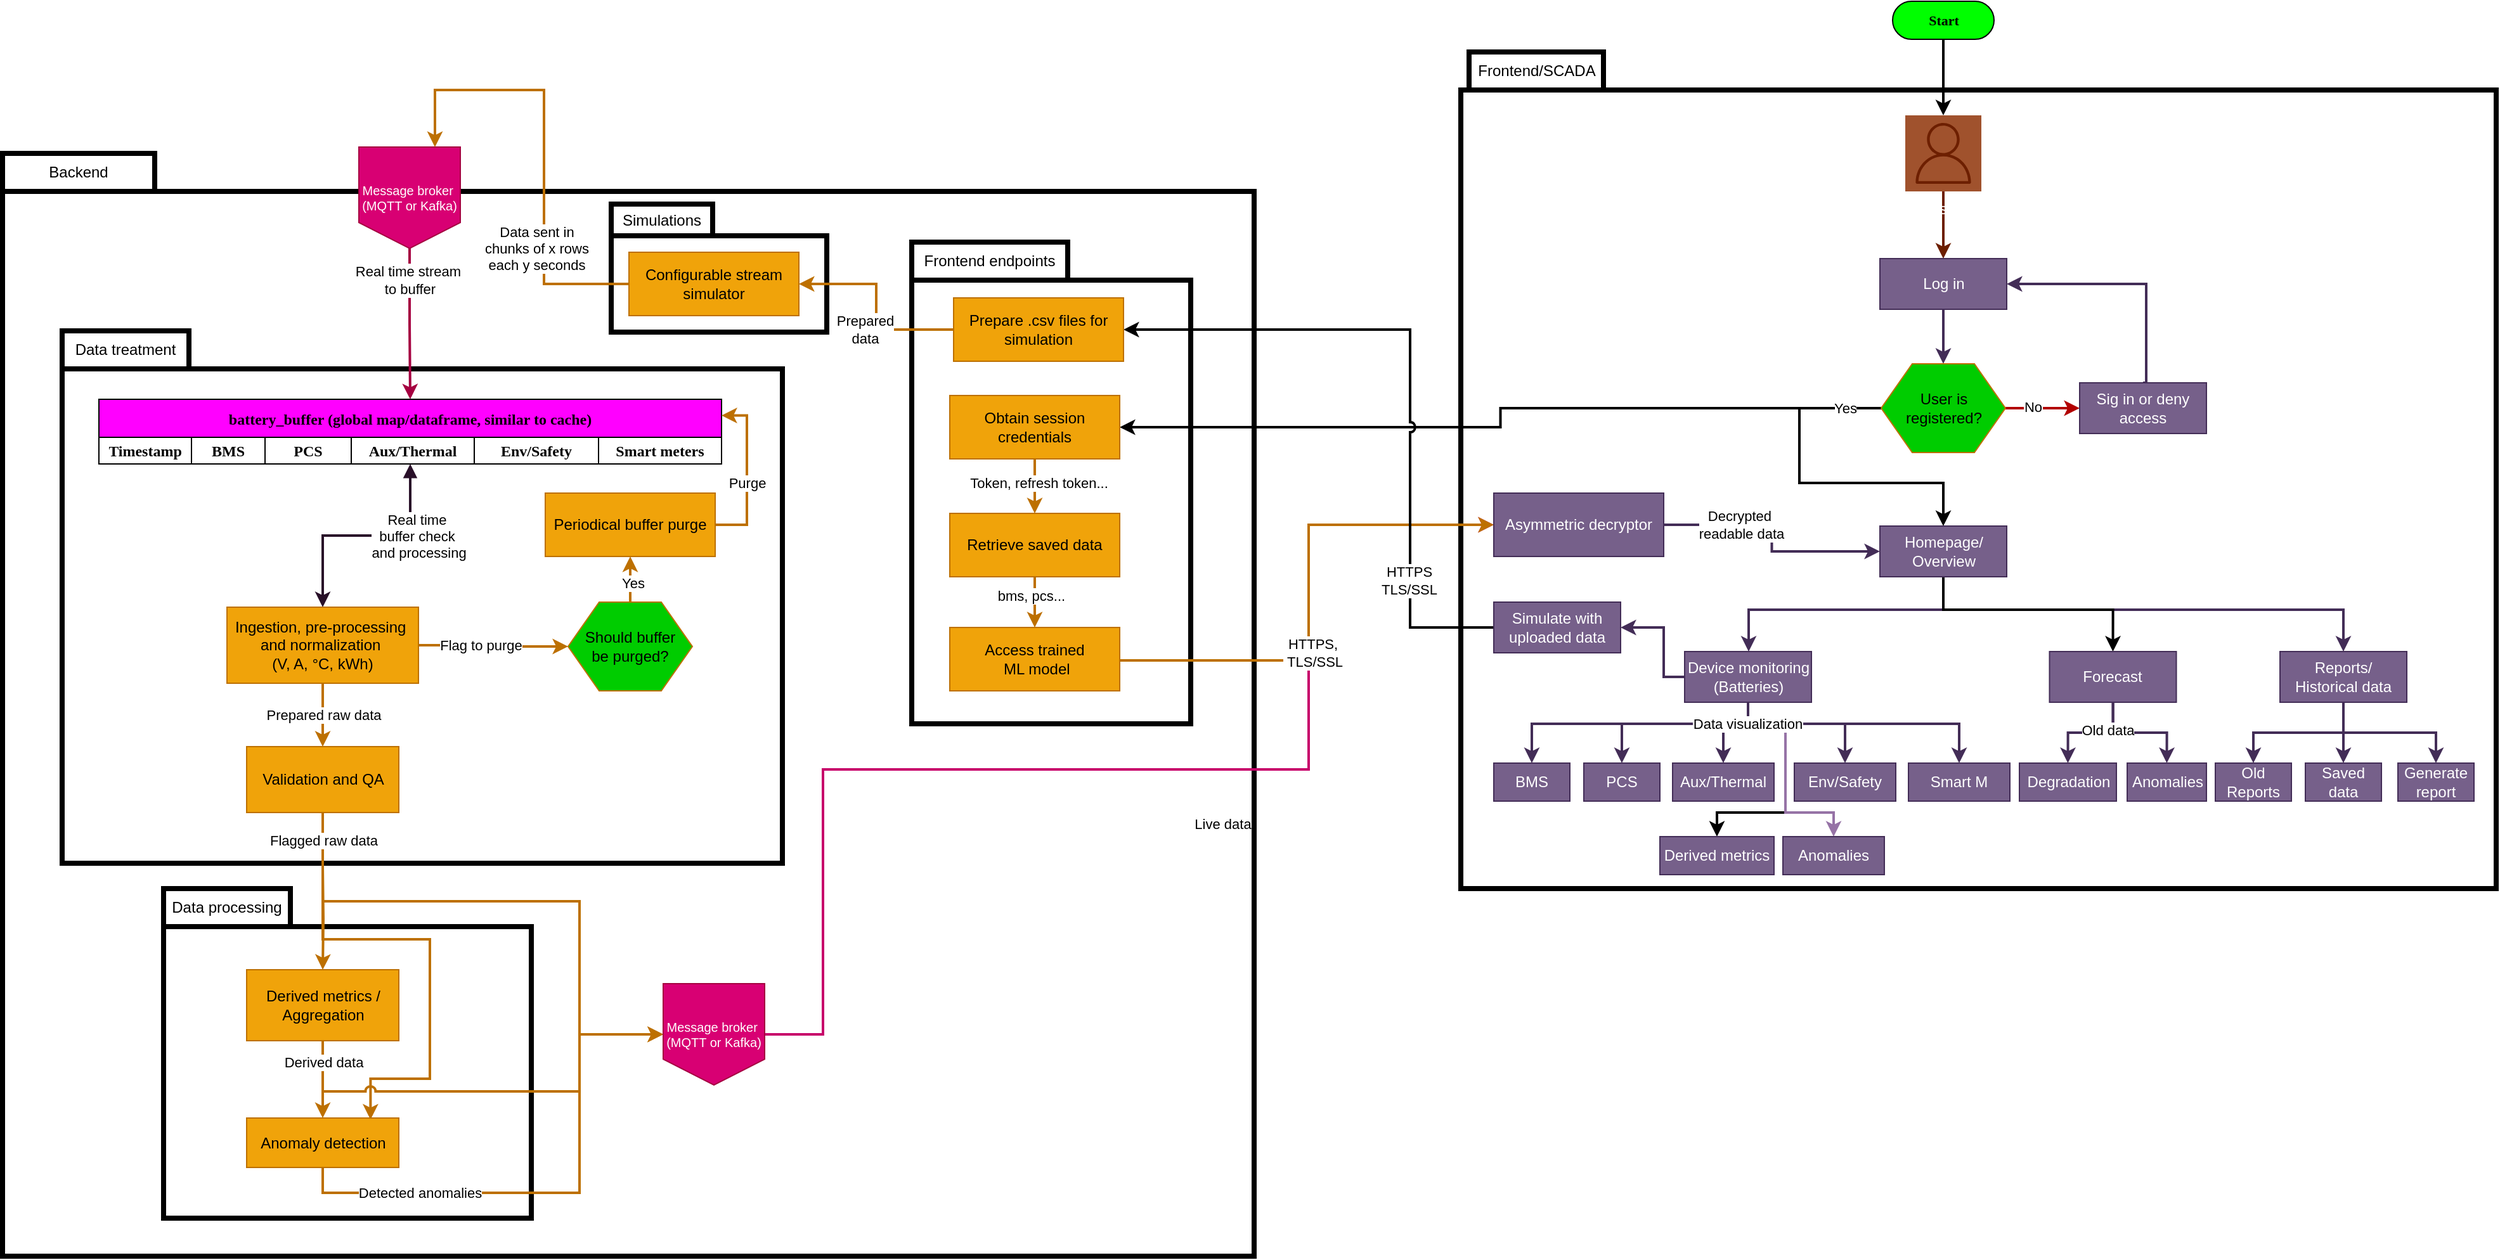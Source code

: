 <mxfile version="27.0.9">
  <diagram name="Page-1" id="IHFRYHdmh-_ha4gMHqiD">
    <mxGraphModel dx="-214" dy="763" grid="1" gridSize="10" guides="1" tooltips="1" connect="1" arrows="1" fold="1" page="1" pageScale="1" pageWidth="850" pageHeight="1100" math="0" shadow="0">
      <root>
        <mxCell id="0" />
        <mxCell id="1" parent="0" />
        <mxCell id="yDVEu9tE3wR6bsZgsL1s-1" value="" style="rounded=0;whiteSpace=wrap;html=1;fillColor=none;strokeColor=light-dark(#000000,#AAB318);strokeWidth=4;" vertex="1" parent="1">
          <mxGeometry x="1850" y="200" width="987" height="840" as="geometry" />
        </mxCell>
        <mxCell id="yDVEu9tE3wR6bsZgsL1s-2" value="" style="rounded=0;whiteSpace=wrap;html=1;fillColor=none;strokeColor=light-dark(#000000,#FAFF2C);strokeWidth=4;" vertex="1" parent="1">
          <mxGeometry x="2330" y="235" width="170" height="76" as="geometry" />
        </mxCell>
        <mxCell id="yDVEu9tE3wR6bsZgsL1s-3" value="Simulations" style="rounded=0;whiteSpace=wrap;html=1;fillColor=default;strokeColor=light-dark(#000000,#ECF821);strokeWidth=4;" vertex="1" parent="1">
          <mxGeometry x="2330" y="210" width="80" height="25" as="geometry" />
        </mxCell>
        <mxCell id="yDVEu9tE3wR6bsZgsL1s-4" style="edgeStyle=orthogonalEdgeStyle;rounded=0;orthogonalLoop=1;jettySize=auto;html=1;entryX=0.5;entryY=0;entryDx=0;entryDy=0;exitX=0.5;exitY=1;exitDx=0;exitDy=0;strokeWidth=2;strokeColor=light-dark(#000000,#432D57);" edge="1" parent="1" source="yDVEu9tE3wR6bsZgsL1s-117" target="yDVEu9tE3wR6bsZgsL1s-160">
          <mxGeometry relative="1" as="geometry">
            <Array as="points">
              <mxPoint x="3227" y="620" />
              <mxPoint x="3256" y="620" />
              <mxPoint x="3256" y="690" />
              <mxPoint x="3202" y="690" />
            </Array>
          </mxGeometry>
        </mxCell>
        <mxCell id="yDVEu9tE3wR6bsZgsL1s-7" value="" style="rounded=0;whiteSpace=wrap;html=1;fillColor=none;strokeColor=light-dark(#000000,#FAFF2C);strokeWidth=4;" vertex="1" parent="1">
          <mxGeometry x="2567" y="270" width="220" height="350" as="geometry" />
        </mxCell>
        <mxCell id="yDVEu9tE3wR6bsZgsL1s-8" value="" style="rounded=0;whiteSpace=wrap;html=1;fillColor=none;strokeColor=default;strokeWidth=4;" vertex="1" parent="1">
          <mxGeometry x="3000" y="120" width="816.5" height="630" as="geometry" />
        </mxCell>
        <mxCell id="yDVEu9tE3wR6bsZgsL1s-9" value="Frontend endpoints" style="rounded=0;whiteSpace=wrap;html=1;fillColor=default;strokeColor=light-dark(#000000,#ECF821);strokeWidth=4;" vertex="1" parent="1">
          <mxGeometry x="2567" y="240" width="123" height="30" as="geometry" />
        </mxCell>
        <mxCell id="yDVEu9tE3wR6bsZgsL1s-15" style="edgeStyle=orthogonalEdgeStyle;rounded=0;orthogonalLoop=1;jettySize=auto;html=1;strokeColor=light-dark(#BD7000,#C7006A);strokeWidth=2;entryX=0;entryY=0.5;entryDx=0;entryDy=0;" edge="1" parent="1" source="yDVEu9tE3wR6bsZgsL1s-63" target="yDVEu9tE3wR6bsZgsL1s-77">
          <mxGeometry relative="1" as="geometry">
            <mxPoint x="2367" y="840" as="targetPoint" />
            <Array as="points">
              <mxPoint x="2102" y="760" />
              <mxPoint x="2305" y="760" />
              <mxPoint x="2305" y="865" />
            </Array>
          </mxGeometry>
        </mxCell>
        <mxCell id="yDVEu9tE3wR6bsZgsL1s-16" value="" style="rounded=0;whiteSpace=wrap;html=1;fillColor=none;strokeColor=light-dark(#000000,#FAFF2C);strokeWidth=4;" vertex="1" parent="1">
          <mxGeometry x="1977" y="780" width="290" height="230" as="geometry" />
        </mxCell>
        <mxCell id="yDVEu9tE3wR6bsZgsL1s-17" value="Data processing" style="rounded=0;whiteSpace=wrap;html=1;fillColor=default;strokeColor=light-dark(#000000,#ECF821);strokeWidth=4;" vertex="1" parent="1">
          <mxGeometry x="1977" y="750" width="100" height="30" as="geometry" />
        </mxCell>
        <mxCell id="yDVEu9tE3wR6bsZgsL1s-18" value="" style="rounded=0;whiteSpace=wrap;html=1;fillColor=none;strokeColor=light-dark(#000000,#FAFF2C);strokeWidth=4;" vertex="1" parent="1">
          <mxGeometry x="1897" y="340" width="568" height="390" as="geometry" />
        </mxCell>
        <mxCell id="yDVEu9tE3wR6bsZgsL1s-19" value="Data treatment" style="rounded=0;whiteSpace=wrap;html=1;fillColor=default;strokeColor=light-dark(#000000,#ECF821);strokeWidth=4;" vertex="1" parent="1">
          <mxGeometry x="1897" y="310" width="100" height="30" as="geometry" />
        </mxCell>
        <mxCell id="yDVEu9tE3wR6bsZgsL1s-30" value="Real time&amp;nbsp;&lt;div&gt;buffer check&amp;nbsp;&lt;/div&gt;&lt;div&gt;and processing&lt;/div&gt;" style="edgeStyle=orthogonalEdgeStyle;rounded=0;orthogonalLoop=1;jettySize=auto;html=1;entryX=0.5;entryY=0;entryDx=0;entryDy=0;strokeColor=light-dark(#291029,#FF00FF);strokeWidth=2;startArrow=block;startFill=1;" edge="1" parent="1" source="yDVEu9tE3wR6bsZgsL1s-31" target="yDVEu9tE3wR6bsZgsL1s-49">
          <mxGeometry x="-0.379" y="-5" relative="1" as="geometry">
            <mxPoint x="6" y="5" as="offset" />
          </mxGeometry>
        </mxCell>
        <mxCell id="yDVEu9tE3wR6bsZgsL1s-31" value="battery_buffer (global map/dataframe, similar to cache)" style="shape=table;startSize=30;container=1;collapsible=0;childLayout=tableLayout;strokeColor=default;fontSize=12;fillColor=#FF00FF;fontFamily=Tahoma;fontStyle=1;strokeWidth=1;" vertex="1" parent="1">
          <mxGeometry x="1926" y="364" width="491" height="51" as="geometry" />
        </mxCell>
        <mxCell id="yDVEu9tE3wR6bsZgsL1s-32" value="" style="shape=tableRow;horizontal=0;startSize=0;swimlaneHead=0;swimlaneBody=0;strokeColor=inherit;top=0;left=0;bottom=0;right=0;collapsible=0;dropTarget=0;fillColor=none;points=[[0,0.5],[1,0.5]];portConstraint=eastwest;fontSize=12;fontFamily=Tahoma;fontStyle=1" vertex="1" parent="yDVEu9tE3wR6bsZgsL1s-31">
          <mxGeometry y="30" width="491" height="21" as="geometry" />
        </mxCell>
        <mxCell id="yDVEu9tE3wR6bsZgsL1s-33" value="Timestamp" style="shape=partialRectangle;html=1;whiteSpace=wrap;connectable=0;strokeColor=inherit;overflow=hidden;fillColor=none;top=0;left=0;bottom=0;right=0;pointerEvents=1;fontSize=12;fontFamily=Tahoma;fontStyle=1" vertex="1" parent="yDVEu9tE3wR6bsZgsL1s-32">
          <mxGeometry width="73" height="21" as="geometry">
            <mxRectangle width="73" height="21" as="alternateBounds" />
          </mxGeometry>
        </mxCell>
        <mxCell id="yDVEu9tE3wR6bsZgsL1s-34" value="&lt;strong data-end=&quot;372&quot; data-start=&quot;365&quot;&gt;BMS&lt;/strong&gt;" style="shape=partialRectangle;html=1;whiteSpace=wrap;connectable=0;strokeColor=inherit;overflow=hidden;fillColor=none;top=0;left=0;bottom=0;right=0;pointerEvents=1;fontSize=12;fontFamily=Tahoma;fontStyle=1" vertex="1" parent="yDVEu9tE3wR6bsZgsL1s-32">
          <mxGeometry x="73" width="58" height="21" as="geometry">
            <mxRectangle width="58" height="21" as="alternateBounds" />
          </mxGeometry>
        </mxCell>
        <mxCell id="yDVEu9tE3wR6bsZgsL1s-35" value="PCS" style="shape=partialRectangle;html=1;whiteSpace=wrap;connectable=0;strokeColor=inherit;overflow=hidden;fillColor=none;top=0;left=0;bottom=0;right=0;pointerEvents=1;fontSize=12;fontFamily=Tahoma;fontStyle=1" vertex="1" parent="yDVEu9tE3wR6bsZgsL1s-32">
          <mxGeometry x="131" width="68" height="21" as="geometry">
            <mxRectangle width="68" height="21" as="alternateBounds" />
          </mxGeometry>
        </mxCell>
        <mxCell id="yDVEu9tE3wR6bsZgsL1s-36" value="Aux/Thermal" style="shape=partialRectangle;html=1;whiteSpace=wrap;connectable=1;strokeColor=inherit;overflow=hidden;fillColor=none;top=0;left=0;bottom=0;right=0;pointerEvents=1;fontSize=12;movable=1;resizable=1;rotatable=1;deletable=1;editable=1;locked=0;flipH=1;flipV=1;fontFamily=Tahoma;fontStyle=1" vertex="1" parent="yDVEu9tE3wR6bsZgsL1s-32">
          <mxGeometry x="199" width="97" height="21" as="geometry">
            <mxRectangle width="97" height="21" as="alternateBounds" />
          </mxGeometry>
        </mxCell>
        <mxCell id="yDVEu9tE3wR6bsZgsL1s-37" value="Env/Safety" style="shape=partialRectangle;html=1;whiteSpace=wrap;connectable=1;strokeColor=inherit;overflow=hidden;fillColor=none;top=0;left=0;bottom=0;right=0;pointerEvents=1;fontSize=12;movable=1;resizable=1;rotatable=1;deletable=1;editable=1;locked=0;flipH=1;flipV=1;fontFamily=Tahoma;fontStyle=1" vertex="1" parent="yDVEu9tE3wR6bsZgsL1s-32">
          <mxGeometry x="296" width="98" height="21" as="geometry">
            <mxRectangle width="98" height="21" as="alternateBounds" />
          </mxGeometry>
        </mxCell>
        <mxCell id="yDVEu9tE3wR6bsZgsL1s-38" value="Smart meters" style="shape=partialRectangle;html=1;whiteSpace=wrap;connectable=1;strokeColor=inherit;overflow=hidden;fillColor=none;top=0;left=0;bottom=0;right=0;pointerEvents=1;fontSize=12;movable=1;resizable=1;rotatable=1;deletable=1;editable=1;locked=0;flipH=1;flipV=1;fontFamily=Tahoma;fontStyle=1" vertex="1" parent="yDVEu9tE3wR6bsZgsL1s-32">
          <mxGeometry x="394" width="97" height="21" as="geometry">
            <mxRectangle width="97" height="21" as="alternateBounds" />
          </mxGeometry>
        </mxCell>
        <mxCell id="yDVEu9tE3wR6bsZgsL1s-44" value="Real time stream&amp;nbsp;&lt;div&gt;to buffer&lt;/div&gt;" style="edgeStyle=orthogonalEdgeStyle;rounded=0;orthogonalLoop=1;jettySize=auto;html=1;strokeWidth=2;fillColor=#d80073;strokeColor=#A50040;" edge="1" parent="1" source="yDVEu9tE3wR6bsZgsL1s-45" target="yDVEu9tE3wR6bsZgsL1s-31">
          <mxGeometry x="-0.582" relative="1" as="geometry">
            <mxPoint as="offset" />
          </mxGeometry>
        </mxCell>
        <mxCell id="yDVEu9tE3wR6bsZgsL1s-45" value="Message broker&amp;nbsp;&lt;div&gt;(MQTT or Kafka)&lt;/div&gt;" style="shape=offPageConnector;whiteSpace=wrap;html=1;fillColor=#d80073;fontColor=#ffffff;strokeColor=#A50040;fontSize=10;size=0.256;" vertex="1" parent="1">
          <mxGeometry x="2131" y="165" width="80" height="80" as="geometry" />
        </mxCell>
        <mxCell id="yDVEu9tE3wR6bsZgsL1s-46" value="Prepared raw data" style="edgeStyle=orthogonalEdgeStyle;rounded=0;orthogonalLoop=1;jettySize=auto;html=1;strokeWidth=2;fillColor=#f0a30a;strokeColor=#BD7000;" edge="1" parent="1" source="yDVEu9tE3wR6bsZgsL1s-49" target="yDVEu9tE3wR6bsZgsL1s-63">
          <mxGeometry relative="1" as="geometry" />
        </mxCell>
        <mxCell id="yDVEu9tE3wR6bsZgsL1s-47" style="edgeStyle=orthogonalEdgeStyle;rounded=0;orthogonalLoop=1;jettySize=auto;html=1;entryX=0;entryY=0.5;entryDx=0;entryDy=0;fillColor=#f0a30a;strokeColor=#BD7000;strokeWidth=2;" edge="1" parent="1" source="yDVEu9tE3wR6bsZgsL1s-49" target="yDVEu9tE3wR6bsZgsL1s-81">
          <mxGeometry relative="1" as="geometry" />
        </mxCell>
        <mxCell id="yDVEu9tE3wR6bsZgsL1s-48" value="Flag to purge" style="edgeLabel;html=1;align=center;verticalAlign=middle;resizable=0;points=[];" vertex="1" connectable="0" parent="yDVEu9tE3wR6bsZgsL1s-47">
          <mxGeometry x="-0.108" y="-2" relative="1" as="geometry">
            <mxPoint x="-4" y="-2" as="offset" />
          </mxGeometry>
        </mxCell>
        <mxCell id="yDVEu9tE3wR6bsZgsL1s-49" value="Ingestion, pre-processing&amp;nbsp;&lt;div&gt;and normalization&amp;nbsp;&lt;div&gt;(V, A, °C, kWh)&lt;/div&gt;&lt;/div&gt;" style="rounded=0;whiteSpace=wrap;html=1;fillColor=#f0a30a;fontColor=#000000;strokeColor=#BD7000;" vertex="1" parent="1">
          <mxGeometry x="2027" y="528" width="151" height="60" as="geometry" />
        </mxCell>
        <mxCell id="yDVEu9tE3wR6bsZgsL1s-61" style="edgeStyle=orthogonalEdgeStyle;rounded=0;orthogonalLoop=1;jettySize=auto;html=1;entryX=0.814;entryY=0.032;entryDx=0;entryDy=0;entryPerimeter=0;fillColor=#f0a30a;strokeColor=#BD7000;strokeWidth=2;" edge="1" parent="1" source="yDVEu9tE3wR6bsZgsL1s-63" target="yDVEu9tE3wR6bsZgsL1s-68">
          <mxGeometry relative="1" as="geometry">
            <Array as="points">
              <mxPoint x="2102" y="790" />
              <mxPoint x="2187" y="790" />
              <mxPoint x="2187" y="900" />
              <mxPoint x="2140" y="900" />
            </Array>
          </mxGeometry>
        </mxCell>
        <mxCell id="yDVEu9tE3wR6bsZgsL1s-62" style="edgeStyle=orthogonalEdgeStyle;rounded=0;orthogonalLoop=1;jettySize=auto;html=1;fillColor=#f0a30a;strokeColor=light-dark(#BD7000,#C7006A);jumpStyle=arc;strokeWidth=2;entryX=0;entryY=0.5;entryDx=0;entryDy=0;" edge="1" parent="1" source="yDVEu9tE3wR6bsZgsL1s-65" target="yDVEu9tE3wR6bsZgsL1s-77">
          <mxGeometry relative="1" as="geometry">
            <mxPoint x="2367" y="870" as="targetPoint" />
            <Array as="points">
              <mxPoint x="2102" y="910" />
              <mxPoint x="2305" y="910" />
              <mxPoint x="2305" y="865" />
            </Array>
          </mxGeometry>
        </mxCell>
        <mxCell id="yDVEu9tE3wR6bsZgsL1s-63" value="&lt;div&gt;Validation and QA&lt;/div&gt;" style="rounded=0;whiteSpace=wrap;html=1;fillColor=#f0a30a;fontColor=#000000;strokeColor=#BD7000;" vertex="1" parent="1">
          <mxGeometry x="2042.5" y="638" width="120" height="52" as="geometry" />
        </mxCell>
        <mxCell id="yDVEu9tE3wR6bsZgsL1s-64" value="Derived data" style="edgeStyle=orthogonalEdgeStyle;rounded=0;orthogonalLoop=1;jettySize=auto;html=1;entryX=0.5;entryY=0;entryDx=0;entryDy=0;fillColor=#f0a30a;strokeColor=#BD7000;strokeWidth=2;" edge="1" parent="1" source="yDVEu9tE3wR6bsZgsL1s-65" target="yDVEu9tE3wR6bsZgsL1s-68">
          <mxGeometry x="-0.439" relative="1" as="geometry">
            <mxPoint as="offset" />
          </mxGeometry>
        </mxCell>
        <mxCell id="yDVEu9tE3wR6bsZgsL1s-65" value="&lt;div&gt;Derived metrics / Aggregation&lt;/div&gt;" style="rounded=0;whiteSpace=wrap;html=1;fillColor=#f0a30a;fontColor=#000000;strokeColor=#BD7000;" vertex="1" parent="1">
          <mxGeometry x="2042.5" y="814" width="120" height="56" as="geometry" />
        </mxCell>
        <mxCell id="yDVEu9tE3wR6bsZgsL1s-66" style="edgeStyle=orthogonalEdgeStyle;rounded=0;orthogonalLoop=1;jettySize=auto;html=1;strokeColor=light-dark(#BD7000,#C7006A);strokeWidth=2;entryX=0;entryY=0.5;entryDx=0;entryDy=0;" edge="1" parent="1" source="yDVEu9tE3wR6bsZgsL1s-68" target="yDVEu9tE3wR6bsZgsL1s-77">
          <mxGeometry relative="1" as="geometry">
            <mxPoint x="2377" y="890" as="targetPoint" />
            <Array as="points">
              <mxPoint x="2103" y="990" />
              <mxPoint x="2305" y="990" />
              <mxPoint x="2305" y="865" />
            </Array>
          </mxGeometry>
        </mxCell>
        <mxCell id="yDVEu9tE3wR6bsZgsL1s-67" value="Detected anomalies" style="edgeLabel;html=1;align=center;verticalAlign=middle;resizable=0;points=[];" vertex="1" connectable="0" parent="yDVEu9tE3wR6bsZgsL1s-66">
          <mxGeometry x="-0.206" y="-3" relative="1" as="geometry">
            <mxPoint x="-68" y="-3" as="offset" />
          </mxGeometry>
        </mxCell>
        <mxCell id="yDVEu9tE3wR6bsZgsL1s-68" value="&lt;div&gt;Anomaly detection&lt;/div&gt;" style="rounded=0;whiteSpace=wrap;html=1;fillColor=#f0a30a;fontColor=#000000;strokeColor=#BD7000;" vertex="1" parent="1">
          <mxGeometry x="2042.5" y="931" width="120" height="39" as="geometry" />
        </mxCell>
        <mxCell id="yDVEu9tE3wR6bsZgsL1s-70" value="Backend" style="rounded=0;whiteSpace=wrap;html=1;fillColor=none;strokeColor=light-dark(#000000,#AAB318);strokeWidth=4;" vertex="1" parent="1">
          <mxGeometry x="1850" y="170" width="120" height="30" as="geometry" />
        </mxCell>
        <mxCell id="yDVEu9tE3wR6bsZgsL1s-71" style="edgeStyle=orthogonalEdgeStyle;rounded=0;orthogonalLoop=1;jettySize=auto;html=1;entryX=1;entryY=0.25;entryDx=0;entryDy=0;fillColor=#f0a30a;strokeColor=#BD7000;strokeWidth=2;" edge="1" parent="1" source="yDVEu9tE3wR6bsZgsL1s-73" target="yDVEu9tE3wR6bsZgsL1s-31">
          <mxGeometry relative="1" as="geometry">
            <Array as="points">
              <mxPoint x="2437" y="463" />
              <mxPoint x="2437" y="377" />
            </Array>
          </mxGeometry>
        </mxCell>
        <mxCell id="yDVEu9tE3wR6bsZgsL1s-72" value="Purge" style="edgeLabel;html=1;align=center;verticalAlign=middle;resizable=0;points=[];" vertex="1" connectable="0" parent="yDVEu9tE3wR6bsZgsL1s-71">
          <mxGeometry x="0.026" y="4" relative="1" as="geometry">
            <mxPoint x="4" y="9" as="offset" />
          </mxGeometry>
        </mxCell>
        <mxCell id="yDVEu9tE3wR6bsZgsL1s-73" value="Periodical buffer purge" style="rounded=0;whiteSpace=wrap;html=1;fillColor=#f0a30a;fontColor=#000000;strokeColor=#BD7000;" vertex="1" parent="1">
          <mxGeometry x="2278" y="438" width="134" height="50" as="geometry" />
        </mxCell>
        <mxCell id="yDVEu9tE3wR6bsZgsL1s-75" style="edgeStyle=orthogonalEdgeStyle;rounded=0;orthogonalLoop=1;jettySize=auto;html=1;entryX=0;entryY=0.5;entryDx=0;entryDy=0;strokeWidth=2;fillColor=#e51400;strokeColor=#C7006A;" edge="1" parent="1" source="yDVEu9tE3wR6bsZgsL1s-77" target="yDVEu9tE3wR6bsZgsL1s-139">
          <mxGeometry relative="1" as="geometry">
            <mxPoint x="2597" y="656" as="targetPoint" />
            <Array as="points">
              <mxPoint x="2497" y="865" />
              <mxPoint x="2497" y="656" />
              <mxPoint x="2880" y="656" />
              <mxPoint x="2880" y="463" />
            </Array>
          </mxGeometry>
        </mxCell>
        <mxCell id="yDVEu9tE3wR6bsZgsL1s-76" value="Live data" style="edgeLabel;html=1;align=center;verticalAlign=middle;resizable=0;points=[];" vertex="1" connectable="0" parent="yDVEu9tE3wR6bsZgsL1s-75">
          <mxGeometry x="0.166" relative="1" as="geometry">
            <mxPoint y="43" as="offset" />
          </mxGeometry>
        </mxCell>
        <mxCell id="yDVEu9tE3wR6bsZgsL1s-77" value="Message broker&amp;nbsp;&lt;div&gt;(MQTT or Kafka)&lt;/div&gt;" style="shape=offPageConnector;whiteSpace=wrap;html=1;fillColor=#d80073;fontColor=#ffffff;strokeColor=#A50040;fontSize=10;size=0.256;" vertex="1" parent="1">
          <mxGeometry x="2371" y="825" width="80" height="80" as="geometry" />
        </mxCell>
        <mxCell id="yDVEu9tE3wR6bsZgsL1s-78" value="Flagged raw data" style="edgeStyle=orthogonalEdgeStyle;rounded=0;orthogonalLoop=1;jettySize=auto;html=1;entryX=0.5;entryY=0;entryDx=0;entryDy=0;fillColor=#f0a30a;strokeColor=#BD7000;strokeWidth=2;" edge="1" parent="1" target="yDVEu9tE3wR6bsZgsL1s-65">
          <mxGeometry x="-1" y="-21" relative="1" as="geometry">
            <mxPoint x="2102.5" y="733" as="sourcePoint" />
            <mxPoint x="2102.5" y="795" as="targetPoint" />
            <mxPoint x="21" y="-21" as="offset" />
          </mxGeometry>
        </mxCell>
        <mxCell id="yDVEu9tE3wR6bsZgsL1s-79" value="Yes" style="edgeStyle=orthogonalEdgeStyle;rounded=0;orthogonalLoop=1;jettySize=auto;html=1;entryX=0.5;entryY=1;entryDx=0;entryDy=0;strokeWidth=2;fillColor=#f0a30a;strokeColor=light-dark(#BD7000,#00CC00);" edge="1" parent="1" source="yDVEu9tE3wR6bsZgsL1s-81" target="yDVEu9tE3wR6bsZgsL1s-73">
          <mxGeometry x="-0.302" y="-2" relative="1" as="geometry">
            <mxPoint as="offset" />
          </mxGeometry>
        </mxCell>
        <mxCell id="yDVEu9tE3wR6bsZgsL1s-80" style="edgeStyle=orthogonalEdgeStyle;rounded=0;orthogonalLoop=1;jettySize=auto;html=1;entryX=0.5;entryY=0;entryDx=0;entryDy=0;strokeColor=light-dark(#000000,#00CC00);strokeWidth=2;" edge="1" parent="1" source="yDVEu9tE3wR6bsZgsL1s-97" target="yDVEu9tE3wR6bsZgsL1s-101">
          <mxGeometry relative="1" as="geometry">
            <Array as="points">
              <mxPoint x="3267" y="371" />
              <mxPoint x="3267" y="430" />
              <mxPoint x="3380" y="430" />
            </Array>
          </mxGeometry>
        </mxCell>
        <mxCell id="yDVEu9tE3wR6bsZgsL1s-81" value="&lt;div&gt;Should buffer&lt;/div&gt;&lt;div&gt;be purged?&lt;/div&gt;" style="shape=hexagon;perimeter=hexagonPerimeter2;whiteSpace=wrap;html=1;size=0.25;fontFamily=Helvetica;fontSize=12;fontStyle=0;fillColor=#00CC00;fontColor=#000000;strokeColor=light-dark(#BD7000,#009900);" vertex="1" parent="1">
          <mxGeometry x="2296" y="524" width="98" height="70" as="geometry" />
        </mxCell>
        <mxCell id="yDVEu9tE3wR6bsZgsL1s-91" style="edgeStyle=orthogonalEdgeStyle;rounded=0;orthogonalLoop=1;jettySize=auto;html=1;entryX=0.5;entryY=0;entryDx=0;entryDy=0;fillColor=#a0522d;strokeColor=#6D1F00;strokeWidth=2;" edge="1" parent="1" source="yDVEu9tE3wR6bsZgsL1s-92" target="yDVEu9tE3wR6bsZgsL1s-94">
          <mxGeometry relative="1" as="geometry" />
        </mxCell>
        <mxCell id="yDVEu9tE3wR6bsZgsL1s-92" value="User" style="sketch=0;outlineConnect=0;fontColor=#ffffff;strokeColor=#6D1F00;fillColor=#a0522d;dashed=0;verticalLabelPosition=bottom;verticalAlign=top;align=center;html=1;fontSize=12;fontStyle=0;aspect=fixed;shape=mxgraph.aws4.resourceIcon;resIcon=mxgraph.aws4.user;" vertex="1" parent="1">
          <mxGeometry x="3350.5" y="140" width="60" height="60" as="geometry" />
        </mxCell>
        <mxCell id="yDVEu9tE3wR6bsZgsL1s-93" style="edgeStyle=orthogonalEdgeStyle;rounded=0;orthogonalLoop=1;jettySize=auto;html=1;entryX=0.5;entryY=0;entryDx=0;entryDy=0;fillColor=#76608a;strokeColor=#432D57;strokeWidth=2;" edge="1" parent="1" source="yDVEu9tE3wR6bsZgsL1s-94" target="yDVEu9tE3wR6bsZgsL1s-97">
          <mxGeometry relative="1" as="geometry" />
        </mxCell>
        <mxCell id="yDVEu9tE3wR6bsZgsL1s-94" value="Log in" style="rounded=0;whiteSpace=wrap;html=1;fillColor=#76608a;fontColor=#ffffff;strokeColor=#432D57;" vertex="1" parent="1">
          <mxGeometry x="3330.5" y="253" width="100" height="40" as="geometry" />
        </mxCell>
        <mxCell id="yDVEu9tE3wR6bsZgsL1s-95" value="Yes" style="edgeStyle=orthogonalEdgeStyle;rounded=0;orthogonalLoop=1;jettySize=auto;html=1;strokeColor=light-dark(#000000,#00CC00);strokeWidth=2;entryX=1;entryY=0.5;entryDx=0;entryDy=0;" edge="1" parent="1" source="yDVEu9tE3wR6bsZgsL1s-97" target="yDVEu9tE3wR6bsZgsL1s-130">
          <mxGeometry x="-0.905" relative="1" as="geometry">
            <mxPoint x="3317" y="290" as="targetPoint" />
            <mxPoint as="offset" />
          </mxGeometry>
        </mxCell>
        <mxCell id="yDVEu9tE3wR6bsZgsL1s-96" value="No" style="edgeStyle=orthogonalEdgeStyle;rounded=0;orthogonalLoop=1;jettySize=auto;html=1;entryX=0;entryY=0.5;entryDx=0;entryDy=0;fillColor=#e51400;strokeColor=light-dark(#B20000, #ff0000);strokeWidth=2;" edge="1" parent="1" source="yDVEu9tE3wR6bsZgsL1s-97" target="yDVEu9tE3wR6bsZgsL1s-126">
          <mxGeometry x="-0.282" y="1" relative="1" as="geometry">
            <mxPoint x="3515" y="371" as="targetPoint" />
            <mxPoint as="offset" />
          </mxGeometry>
        </mxCell>
        <mxCell id="yDVEu9tE3wR6bsZgsL1s-97" value="User is registered?" style="shape=hexagon;perimeter=hexagonPerimeter2;whiteSpace=wrap;html=1;size=0.25;fontFamily=Helvetica;fontSize=12;fontStyle=0;fillColor=#00CC00;fontColor=#000000;strokeColor=light-dark(#BD7000,#009900);" vertex="1" parent="1">
          <mxGeometry x="3331.5" y="336" width="98" height="70" as="geometry" />
        </mxCell>
        <mxCell id="yDVEu9tE3wR6bsZgsL1s-98" style="edgeStyle=orthogonalEdgeStyle;rounded=0;orthogonalLoop=1;jettySize=auto;html=1;fillColor=#76608a;strokeColor=#432D57;strokeWidth=2;entryX=0.5;entryY=0;entryDx=0;entryDy=0;" edge="1" parent="1" source="yDVEu9tE3wR6bsZgsL1s-101" target="yDVEu9tE3wR6bsZgsL1s-108">
          <mxGeometry relative="1" as="geometry">
            <Array as="points">
              <mxPoint x="3381" y="530" />
              <mxPoint x="3696" y="530" />
            </Array>
          </mxGeometry>
        </mxCell>
        <mxCell id="yDVEu9tE3wR6bsZgsL1s-99" style="edgeStyle=orthogonalEdgeStyle;rounded=0;orthogonalLoop=1;jettySize=auto;html=1;entryX=0.5;entryY=0;entryDx=0;entryDy=0;fillColor=#76608a;strokeColor=#432D57;strokeWidth=2;" edge="1" parent="1" source="yDVEu9tE3wR6bsZgsL1s-101" target="yDVEu9tE3wR6bsZgsL1s-117">
          <mxGeometry relative="1" as="geometry">
            <Array as="points">
              <mxPoint x="3380" y="530" />
              <mxPoint x="3227" y="530" />
              <mxPoint x="3227" y="563" />
            </Array>
          </mxGeometry>
        </mxCell>
        <mxCell id="yDVEu9tE3wR6bsZgsL1s-100" style="edgeStyle=orthogonalEdgeStyle;rounded=0;orthogonalLoop=1;jettySize=auto;html=1;entryX=0.5;entryY=0;entryDx=0;entryDy=0;strokeWidth=2;strokeColor=light-dark(#000000,#432D57);" edge="1" parent="1" source="yDVEu9tE3wR6bsZgsL1s-101" target="yDVEu9tE3wR6bsZgsL1s-104">
          <mxGeometry relative="1" as="geometry">
            <Array as="points">
              <mxPoint x="3381" y="530" />
              <mxPoint x="3514" y="530" />
            </Array>
          </mxGeometry>
        </mxCell>
        <mxCell id="yDVEu9tE3wR6bsZgsL1s-101" value="Homepage/ Overview" style="rounded=0;whiteSpace=wrap;html=1;fillColor=#76608a;fontColor=#ffffff;strokeColor=#432D57;" vertex="1" parent="1">
          <mxGeometry x="3330.5" y="464" width="100" height="40" as="geometry" />
        </mxCell>
        <mxCell id="yDVEu9tE3wR6bsZgsL1s-102" style="edgeStyle=orthogonalEdgeStyle;rounded=0;orthogonalLoop=1;jettySize=auto;html=1;entryX=0.5;entryY=0;entryDx=0;entryDy=0;fillColor=#76608a;strokeColor=#432D57;strokeWidth=2;" edge="1" parent="1" source="yDVEu9tE3wR6bsZgsL1s-104" target="yDVEu9tE3wR6bsZgsL1s-127">
          <mxGeometry relative="1" as="geometry" />
        </mxCell>
        <mxCell id="yDVEu9tE3wR6bsZgsL1s-103" value="Old data" style="edgeStyle=orthogonalEdgeStyle;rounded=0;orthogonalLoop=1;jettySize=auto;html=1;entryX=0.5;entryY=0;entryDx=0;entryDy=0;fillColor=#76608a;strokeColor=#432D57;strokeWidth=2;" edge="1" parent="1" source="yDVEu9tE3wR6bsZgsL1s-104" target="yDVEu9tE3wR6bsZgsL1s-128">
          <mxGeometry x="-0.476" y="-2" relative="1" as="geometry">
            <mxPoint x="-2" y="-2" as="offset" />
          </mxGeometry>
        </mxCell>
        <mxCell id="yDVEu9tE3wR6bsZgsL1s-104" value="Forecast" style="rounded=0;whiteSpace=wrap;html=1;fillColor=#76608a;fontColor=#ffffff;strokeColor=#432D57;" vertex="1" parent="1">
          <mxGeometry x="3464.25" y="563" width="100" height="40" as="geometry" />
        </mxCell>
        <mxCell id="yDVEu9tE3wR6bsZgsL1s-105" style="edgeStyle=orthogonalEdgeStyle;rounded=0;orthogonalLoop=1;jettySize=auto;html=1;fillColor=#76608a;strokeColor=#432D57;strokeWidth=2;" edge="1" parent="1" source="yDVEu9tE3wR6bsZgsL1s-108" target="yDVEu9tE3wR6bsZgsL1s-124">
          <mxGeometry relative="1" as="geometry" />
        </mxCell>
        <mxCell id="yDVEu9tE3wR6bsZgsL1s-106" style="edgeStyle=orthogonalEdgeStyle;rounded=0;orthogonalLoop=1;jettySize=auto;html=1;entryX=0.5;entryY=0;entryDx=0;entryDy=0;fillColor=#76608a;strokeColor=#432D57;strokeWidth=2;" edge="1" parent="1" source="yDVEu9tE3wR6bsZgsL1s-108" target="yDVEu9tE3wR6bsZgsL1s-123">
          <mxGeometry relative="1" as="geometry" />
        </mxCell>
        <mxCell id="yDVEu9tE3wR6bsZgsL1s-107" style="edgeStyle=orthogonalEdgeStyle;rounded=0;orthogonalLoop=1;jettySize=auto;html=1;entryX=0.5;entryY=0;entryDx=0;entryDy=0;fillColor=#76608a;strokeColor=#432D57;strokeWidth=2;" edge="1" parent="1" source="yDVEu9tE3wR6bsZgsL1s-108" target="yDVEu9tE3wR6bsZgsL1s-136">
          <mxGeometry relative="1" as="geometry" />
        </mxCell>
        <mxCell id="yDVEu9tE3wR6bsZgsL1s-108" value="Reports/&lt;div&gt;Historical data&lt;/div&gt;" style="rounded=0;whiteSpace=wrap;html=1;fillColor=#76608a;fontColor=#ffffff;strokeColor=#432D57;" vertex="1" parent="1">
          <mxGeometry x="3646" y="563" width="100" height="40" as="geometry" />
        </mxCell>
        <mxCell id="yDVEu9tE3wR6bsZgsL1s-109" style="edgeStyle=orthogonalEdgeStyle;rounded=0;orthogonalLoop=1;jettySize=auto;html=1;fillColor=#76608a;strokeColor=#432D57;strokeWidth=2;" edge="1" parent="1" source="yDVEu9tE3wR6bsZgsL1s-117" target="yDVEu9tE3wR6bsZgsL1s-118">
          <mxGeometry relative="1" as="geometry">
            <Array as="points">
              <mxPoint x="3227" y="620" />
              <mxPoint x="3056" y="620" />
            </Array>
          </mxGeometry>
        </mxCell>
        <mxCell id="yDVEu9tE3wR6bsZgsL1s-110" style="edgeStyle=orthogonalEdgeStyle;rounded=0;orthogonalLoop=1;jettySize=auto;html=1;entryX=0.5;entryY=0;entryDx=0;entryDy=0;fillColor=#76608a;strokeColor=#432D57;strokeWidth=2;" edge="1" parent="1" source="yDVEu9tE3wR6bsZgsL1s-117" target="yDVEu9tE3wR6bsZgsL1s-119">
          <mxGeometry relative="1" as="geometry">
            <Array as="points">
              <mxPoint x="3227" y="620" />
              <mxPoint x="3127" y="620" />
            </Array>
          </mxGeometry>
        </mxCell>
        <mxCell id="yDVEu9tE3wR6bsZgsL1s-111" style="edgeStyle=orthogonalEdgeStyle;rounded=0;orthogonalLoop=1;jettySize=auto;html=1;entryX=0.5;entryY=0;entryDx=0;entryDy=0;fillColor=#76608a;strokeColor=#432D57;strokeWidth=2;" edge="1" parent="1" source="yDVEu9tE3wR6bsZgsL1s-117" target="yDVEu9tE3wR6bsZgsL1s-120">
          <mxGeometry relative="1" as="geometry">
            <Array as="points">
              <mxPoint x="3227" y="620" />
              <mxPoint x="3207" y="620" />
            </Array>
          </mxGeometry>
        </mxCell>
        <mxCell id="yDVEu9tE3wR6bsZgsL1s-112" style="edgeStyle=orthogonalEdgeStyle;rounded=0;orthogonalLoop=1;jettySize=auto;html=1;entryX=0.5;entryY=0;entryDx=0;entryDy=0;fillColor=#76608a;strokeColor=#432D57;strokeWidth=2;" edge="1" parent="1" source="yDVEu9tE3wR6bsZgsL1s-117" target="yDVEu9tE3wR6bsZgsL1s-121">
          <mxGeometry relative="1" as="geometry">
            <Array as="points">
              <mxPoint x="3227" y="620" />
              <mxPoint x="3303" y="620" />
            </Array>
          </mxGeometry>
        </mxCell>
        <mxCell id="yDVEu9tE3wR6bsZgsL1s-113" style="edgeStyle=orthogonalEdgeStyle;rounded=0;orthogonalLoop=1;jettySize=auto;html=1;entryX=0.5;entryY=0;entryDx=0;entryDy=0;strokeWidth=2;fillColor=#e1d5e7;strokeColor=light-dark(#9673a6, #432d57);" edge="1" parent="1" source="yDVEu9tE3wR6bsZgsL1s-117" target="yDVEu9tE3wR6bsZgsL1s-161">
          <mxGeometry relative="1" as="geometry">
            <Array as="points">
              <mxPoint x="3227" y="620" />
              <mxPoint x="3256" y="620" />
              <mxPoint x="3256" y="690" />
              <mxPoint x="3294" y="690" />
            </Array>
          </mxGeometry>
        </mxCell>
        <mxCell id="yDVEu9tE3wR6bsZgsL1s-114" style="edgeStyle=orthogonalEdgeStyle;rounded=0;orthogonalLoop=1;jettySize=auto;html=1;fillColor=#76608a;strokeColor=#432D57;strokeWidth=2;entryX=0.5;entryY=0;entryDx=0;entryDy=0;" edge="1" parent="1" source="yDVEu9tE3wR6bsZgsL1s-117" target="yDVEu9tE3wR6bsZgsL1s-122">
          <mxGeometry relative="1" as="geometry">
            <Array as="points">
              <mxPoint x="3227" y="620" />
              <mxPoint x="3393" y="620" />
            </Array>
          </mxGeometry>
        </mxCell>
        <mxCell id="yDVEu9tE3wR6bsZgsL1s-115" value="Data visualization" style="edgeLabel;html=1;align=center;verticalAlign=middle;resizable=0;points=[];" vertex="1" connectable="0" parent="yDVEu9tE3wR6bsZgsL1s-114">
          <mxGeometry x="-0.575" relative="1" as="geometry">
            <mxPoint x="-29" as="offset" />
          </mxGeometry>
        </mxCell>
        <mxCell id="yDVEu9tE3wR6bsZgsL1s-116" style="edgeStyle=orthogonalEdgeStyle;rounded=0;orthogonalLoop=1;jettySize=auto;html=1;entryX=1;entryY=0.5;entryDx=0;entryDy=0;fillColor=#76608a;strokeColor=#432D57;strokeWidth=2;" edge="1" parent="1" source="yDVEu9tE3wR6bsZgsL1s-117" target="yDVEu9tE3wR6bsZgsL1s-164">
          <mxGeometry relative="1" as="geometry">
            <Array as="points">
              <mxPoint x="3160" y="583" />
              <mxPoint x="3160" y="544" />
            </Array>
          </mxGeometry>
        </mxCell>
        <mxCell id="yDVEu9tE3wR6bsZgsL1s-117" value="Device monitoring (Batteries)" style="rounded=0;whiteSpace=wrap;html=1;fillColor=#76608a;fontColor=#ffffff;strokeColor=#432D57;" vertex="1" parent="1">
          <mxGeometry x="3176.5" y="563" width="100" height="40" as="geometry" />
        </mxCell>
        <mxCell id="yDVEu9tE3wR6bsZgsL1s-118" value="BMS" style="rounded=0;whiteSpace=wrap;html=1;fillColor=#76608a;fontColor=#ffffff;strokeColor=#432D57;" vertex="1" parent="1">
          <mxGeometry x="3026" y="651" width="60" height="30" as="geometry" />
        </mxCell>
        <mxCell id="yDVEu9tE3wR6bsZgsL1s-119" value="PCS" style="rounded=0;whiteSpace=wrap;html=1;fillColor=#76608a;fontColor=#ffffff;strokeColor=#432D57;" vertex="1" parent="1">
          <mxGeometry x="3097" y="651" width="60" height="30" as="geometry" />
        </mxCell>
        <mxCell id="yDVEu9tE3wR6bsZgsL1s-120" value="Aux/Thermal" style="rounded=0;whiteSpace=wrap;html=1;fillColor=#76608a;fontColor=#ffffff;strokeColor=#432D57;" vertex="1" parent="1">
          <mxGeometry x="3167" y="651" width="80" height="30" as="geometry" />
        </mxCell>
        <mxCell id="yDVEu9tE3wR6bsZgsL1s-121" value="Env/Safety" style="rounded=0;whiteSpace=wrap;html=1;fillColor=#76608a;fontColor=#ffffff;strokeColor=#432D57;" vertex="1" parent="1">
          <mxGeometry x="3263" y="651" width="80" height="30" as="geometry" />
        </mxCell>
        <mxCell id="yDVEu9tE3wR6bsZgsL1s-122" value="Smart M" style="rounded=0;whiteSpace=wrap;html=1;fillColor=#76608a;fontColor=#ffffff;strokeColor=#432D57;" vertex="1" parent="1">
          <mxGeometry x="3353" y="651" width="80" height="30" as="geometry" />
        </mxCell>
        <mxCell id="yDVEu9tE3wR6bsZgsL1s-123" value="Old Reports" style="rounded=0;whiteSpace=wrap;html=1;fillColor=#76608a;fontColor=#ffffff;strokeColor=#432D57;" vertex="1" parent="1">
          <mxGeometry x="3595" y="651" width="60" height="30" as="geometry" />
        </mxCell>
        <mxCell id="yDVEu9tE3wR6bsZgsL1s-124" value="Saved data" style="rounded=0;whiteSpace=wrap;html=1;fillColor=#76608a;fontColor=#ffffff;strokeColor=#432D57;" vertex="1" parent="1">
          <mxGeometry x="3666" y="651" width="60" height="30" as="geometry" />
        </mxCell>
        <mxCell id="yDVEu9tE3wR6bsZgsL1s-125" style="edgeStyle=orthogonalEdgeStyle;rounded=0;orthogonalLoop=1;jettySize=auto;html=1;entryX=1;entryY=0.5;entryDx=0;entryDy=0;fillColor=#76608a;strokeColor=#432D57;strokeWidth=2;exitX=0.5;exitY=0;exitDx=0;exitDy=0;" edge="1" parent="1" source="yDVEu9tE3wR6bsZgsL1s-126" target="yDVEu9tE3wR6bsZgsL1s-94">
          <mxGeometry relative="1" as="geometry">
            <mxPoint x="3570.5" y="290" as="sourcePoint" />
            <Array as="points">
              <mxPoint x="3540.5" y="351" />
              <mxPoint x="3540.5" y="273" />
            </Array>
          </mxGeometry>
        </mxCell>
        <mxCell id="yDVEu9tE3wR6bsZgsL1s-126" value="Sig in or deny access" style="rounded=0;whiteSpace=wrap;html=1;fillColor=#76608a;fontColor=#ffffff;strokeColor=#432D57;" vertex="1" parent="1">
          <mxGeometry x="3488" y="351" width="100" height="40" as="geometry" />
        </mxCell>
        <mxCell id="yDVEu9tE3wR6bsZgsL1s-127" value="Degradation" style="rounded=0;whiteSpace=wrap;html=1;fillColor=#76608a;fontColor=#ffffff;strokeColor=#432D57;" vertex="1" parent="1">
          <mxGeometry x="3440.5" y="651" width="76.5" height="30" as="geometry" />
        </mxCell>
        <mxCell id="yDVEu9tE3wR6bsZgsL1s-128" value="Anomalies" style="rounded=0;whiteSpace=wrap;html=1;fillColor=#76608a;fontColor=#ffffff;strokeColor=#432D57;" vertex="1" parent="1">
          <mxGeometry x="3525.5" y="651" width="62.5" height="30" as="geometry" />
        </mxCell>
        <mxCell id="yDVEu9tE3wR6bsZgsL1s-129" value="Token, refresh token&lt;span style=&quot;background-color: light-dark(#ffffff, var(--ge-dark-color, #121212)); color: light-dark(rgb(0, 0, 0), rgb(255, 255, 255));&quot;&gt;...&lt;/span&gt;" style="edgeStyle=orthogonalEdgeStyle;rounded=0;orthogonalLoop=1;jettySize=auto;html=1;entryX=0.5;entryY=0;entryDx=0;entryDy=0;fillColor=#f0a30a;strokeColor=#BD7000;strokeWidth=2;" edge="1" parent="1" source="yDVEu9tE3wR6bsZgsL1s-130" target="yDVEu9tE3wR6bsZgsL1s-133">
          <mxGeometry x="-0.116" y="3" relative="1" as="geometry">
            <mxPoint as="offset" />
          </mxGeometry>
        </mxCell>
        <mxCell id="yDVEu9tE3wR6bsZgsL1s-130" value="Obtain session credentials" style="rounded=0;whiteSpace=wrap;html=1;fillColor=#f0a30a;fontColor=#000000;strokeColor=#BD7000;" vertex="1" parent="1">
          <mxGeometry x="2597" y="361" width="134" height="50" as="geometry" />
        </mxCell>
        <mxCell id="yDVEu9tE3wR6bsZgsL1s-131" style="edgeStyle=orthogonalEdgeStyle;rounded=0;orthogonalLoop=1;jettySize=auto;html=1;entryX=0.5;entryY=0;entryDx=0;entryDy=0;fillColor=#f0a30a;strokeColor=#BD7000;strokeWidth=2;" edge="1" parent="1" source="yDVEu9tE3wR6bsZgsL1s-133" target="yDVEu9tE3wR6bsZgsL1s-157">
          <mxGeometry relative="1" as="geometry" />
        </mxCell>
        <mxCell id="yDVEu9tE3wR6bsZgsL1s-132" value="bms, pcs..." style="edgeLabel;html=1;align=center;verticalAlign=middle;resizable=0;points=[];" vertex="1" connectable="0" parent="yDVEu9tE3wR6bsZgsL1s-131">
          <mxGeometry x="-0.258" y="-3" relative="1" as="geometry">
            <mxPoint as="offset" />
          </mxGeometry>
        </mxCell>
        <mxCell id="yDVEu9tE3wR6bsZgsL1s-133" value="Retrieve saved data" style="rounded=0;whiteSpace=wrap;html=1;fillColor=#f0a30a;fontColor=#000000;strokeColor=#BD7000;" vertex="1" parent="1">
          <mxGeometry x="2597" y="454" width="134" height="50" as="geometry" />
        </mxCell>
        <mxCell id="yDVEu9tE3wR6bsZgsL1s-134" value="HTTPS,&lt;div&gt;&amp;nbsp;TLS/SSL&lt;/div&gt;" style="edgeStyle=orthogonalEdgeStyle;rounded=0;orthogonalLoop=1;jettySize=auto;html=1;entryX=0;entryY=0.5;entryDx=0;entryDy=0;fillColor=#f0a30a;strokeColor=#BD7000;strokeWidth=2;exitX=1;exitY=0.5;exitDx=0;exitDy=0;" edge="1" parent="1" source="yDVEu9tE3wR6bsZgsL1s-157" target="yDVEu9tE3wR6bsZgsL1s-139">
          <mxGeometry x="-0.224" y="-3" relative="1" as="geometry">
            <Array as="points">
              <mxPoint x="2880" y="570" />
              <mxPoint x="2880" y="463" />
            </Array>
            <mxPoint as="offset" />
          </mxGeometry>
        </mxCell>
        <mxCell id="yDVEu9tE3wR6bsZgsL1s-136" value="Generate report" style="rounded=0;whiteSpace=wrap;html=1;fillColor=#76608a;fontColor=#ffffff;strokeColor=#432D57;" vertex="1" parent="1">
          <mxGeometry x="3739" y="651" width="60" height="30" as="geometry" />
        </mxCell>
        <mxCell id="yDVEu9tE3wR6bsZgsL1s-137" style="edgeStyle=orthogonalEdgeStyle;rounded=0;orthogonalLoop=1;jettySize=auto;html=1;entryX=0;entryY=0.5;entryDx=0;entryDy=0;fillColor=#76608a;strokeColor=#432D57;strokeWidth=2;" edge="1" parent="1" source="yDVEu9tE3wR6bsZgsL1s-139" target="yDVEu9tE3wR6bsZgsL1s-101">
          <mxGeometry relative="1" as="geometry" />
        </mxCell>
        <mxCell id="yDVEu9tE3wR6bsZgsL1s-138" value="Decrypted&amp;nbsp;&lt;div&gt;readable&amp;nbsp;&lt;span style=&quot;background-color: light-dark(#ffffff, var(--ge-dark-color, #121212)); color: light-dark(rgb(0, 0, 0), rgb(255, 255, 255));&quot;&gt;data&lt;/span&gt;&lt;/div&gt;" style="edgeLabel;html=1;align=center;verticalAlign=middle;resizable=0;points=[];" vertex="1" connectable="0" parent="yDVEu9tE3wR6bsZgsL1s-137">
          <mxGeometry x="-0.047" y="-4" relative="1" as="geometry">
            <mxPoint x="-21" y="-6" as="offset" />
          </mxGeometry>
        </mxCell>
        <mxCell id="yDVEu9tE3wR6bsZgsL1s-139" value="Asymmetric decryptor" style="rounded=0;whiteSpace=wrap;html=1;fillColor=#76608a;fontColor=#ffffff;strokeColor=#432D57;" vertex="1" parent="1">
          <mxGeometry x="3026" y="438" width="134" height="50" as="geometry" />
        </mxCell>
        <mxCell id="yDVEu9tE3wR6bsZgsL1s-140" value="Frontend/SCADA" style="rounded=0;whiteSpace=wrap;html=1;fillColor=none;strokeColor=default;strokeWidth=4;" vertex="1" parent="1">
          <mxGeometry x="3006.5" y="90" width="106" height="30" as="geometry" />
        </mxCell>
        <mxCell id="yDVEu9tE3wR6bsZgsL1s-144" style="edgeStyle=orthogonalEdgeStyle;rounded=0;orthogonalLoop=1;jettySize=auto;html=1;strokeColor=light-dark(#000000,#00FF00);strokeWidth=2;" edge="1" parent="1" source="yDVEu9tE3wR6bsZgsL1s-145" target="yDVEu9tE3wR6bsZgsL1s-92">
          <mxGeometry relative="1" as="geometry" />
        </mxCell>
        <mxCell id="yDVEu9tE3wR6bsZgsL1s-145" value="Start" style="html=1;dashed=0;whiteSpace=wrap;shape=mxgraph.dfd.start;fillColor=light-dark(#00FF00,#00FF00);strokeColor=default;fontFamily=Tahoma;fontStyle=1;fontSize=11;" vertex="1" parent="1">
          <mxGeometry x="3340.5" y="50" width="80" height="30" as="geometry" />
        </mxCell>
        <mxCell id="yDVEu9tE3wR6bsZgsL1s-157" value="Access trained&lt;div&gt;&amp;nbsp;ML model&lt;/div&gt;" style="rounded=0;whiteSpace=wrap;html=1;fillColor=#f0a30a;fontColor=#000000;strokeColor=#BD7000;" vertex="1" parent="1">
          <mxGeometry x="2597" y="544" width="134" height="50" as="geometry" />
        </mxCell>
        <mxCell id="yDVEu9tE3wR6bsZgsL1s-160" value="Derived metrics" style="rounded=0;whiteSpace=wrap;html=1;fillColor=#76608a;fontColor=#ffffff;strokeColor=#432D57;" vertex="1" parent="1">
          <mxGeometry x="3157" y="709" width="90" height="30" as="geometry" />
        </mxCell>
        <mxCell id="yDVEu9tE3wR6bsZgsL1s-161" value="Anomalies" style="rounded=0;whiteSpace=wrap;html=1;fillColor=#76608a;fontColor=#ffffff;strokeColor=#432D57;" vertex="1" parent="1">
          <mxGeometry x="3254" y="709" width="80" height="30" as="geometry" />
        </mxCell>
        <mxCell id="yDVEu9tE3wR6bsZgsL1s-162" style="edgeStyle=orthogonalEdgeStyle;rounded=0;orthogonalLoop=1;jettySize=auto;html=1;entryX=1;entryY=0.5;entryDx=0;entryDy=0;strokeWidth=2;strokeColor=light-dark(#000000,#432D57);jumpStyle=arc;" edge="1" parent="1" source="yDVEu9tE3wR6bsZgsL1s-164" target="yDVEu9tE3wR6bsZgsL1s-167">
          <mxGeometry relative="1" as="geometry">
            <Array as="points">
              <mxPoint x="2960" y="544" />
              <mxPoint x="2960" y="309" />
            </Array>
          </mxGeometry>
        </mxCell>
        <mxCell id="yDVEu9tE3wR6bsZgsL1s-163" value="HTTPS&lt;div&gt;TLS/SSL&lt;/div&gt;" style="edgeLabel;html=1;align=center;verticalAlign=middle;resizable=0;points=[];" vertex="1" connectable="0" parent="yDVEu9tE3wR6bsZgsL1s-162">
          <mxGeometry x="-0.54" y="1" relative="1" as="geometry">
            <mxPoint y="18" as="offset" />
          </mxGeometry>
        </mxCell>
        <mxCell id="yDVEu9tE3wR6bsZgsL1s-164" value="Simulate with uploaded data" style="rounded=0;whiteSpace=wrap;html=1;fillColor=#76608a;fontColor=#ffffff;strokeColor=#432D57;" vertex="1" parent="1">
          <mxGeometry x="3026" y="524" width="100" height="40" as="geometry" />
        </mxCell>
        <mxCell id="yDVEu9tE3wR6bsZgsL1s-165" style="edgeStyle=orthogonalEdgeStyle;rounded=0;orthogonalLoop=1;jettySize=auto;html=1;entryX=1;entryY=0.5;entryDx=0;entryDy=0;strokeWidth=2;fillColor=#f0a30a;strokeColor=#BD7000;" edge="1" parent="1" source="yDVEu9tE3wR6bsZgsL1s-167" target="yDVEu9tE3wR6bsZgsL1s-170">
          <mxGeometry relative="1" as="geometry" />
        </mxCell>
        <mxCell id="yDVEu9tE3wR6bsZgsL1s-166" value="Prepared&lt;div&gt;data&lt;/div&gt;" style="edgeLabel;html=1;align=center;verticalAlign=middle;resizable=0;points=[];" vertex="1" connectable="0" parent="yDVEu9tE3wR6bsZgsL1s-165">
          <mxGeometry x="-0.093" y="-1" relative="1" as="geometry">
            <mxPoint x="-10" y="10" as="offset" />
          </mxGeometry>
        </mxCell>
        <mxCell id="yDVEu9tE3wR6bsZgsL1s-167" value="Prepare .csv files for simulation" style="rounded=0;whiteSpace=wrap;html=1;fillColor=#f0a30a;fontColor=#000000;strokeColor=#BD7000;" vertex="1" parent="1">
          <mxGeometry x="2600" y="284" width="134" height="50" as="geometry" />
        </mxCell>
        <mxCell id="yDVEu9tE3wR6bsZgsL1s-168" style="edgeStyle=orthogonalEdgeStyle;rounded=0;orthogonalLoop=1;jettySize=auto;html=1;entryX=0.75;entryY=0;entryDx=0;entryDy=0;strokeWidth=2;fillColor=#f0a30a;strokeColor=#BD7000;" edge="1" parent="1" source="yDVEu9tE3wR6bsZgsL1s-170" target="yDVEu9tE3wR6bsZgsL1s-45">
          <mxGeometry relative="1" as="geometry">
            <Array as="points">
              <mxPoint x="2277" y="273" />
              <mxPoint x="2277" y="120" />
              <mxPoint x="2191" y="120" />
            </Array>
          </mxGeometry>
        </mxCell>
        <mxCell id="yDVEu9tE3wR6bsZgsL1s-169" value="Data sent in&lt;div&gt;chunks of x rows&lt;/div&gt;&lt;div&gt;each y seconds&lt;/div&gt;" style="edgeLabel;html=1;align=center;verticalAlign=middle;resizable=0;points=[];" vertex="1" connectable="0" parent="yDVEu9tE3wR6bsZgsL1s-168">
          <mxGeometry x="-0.218" y="5" relative="1" as="geometry">
            <mxPoint x="-1" y="42" as="offset" />
          </mxGeometry>
        </mxCell>
        <mxCell id="yDVEu9tE3wR6bsZgsL1s-170" value="Configurable stream simulator" style="rounded=0;whiteSpace=wrap;html=1;fillColor=#f0a30a;fontColor=#000000;strokeColor=#BD7000;" vertex="1" parent="1">
          <mxGeometry x="2344" y="248" width="134" height="50" as="geometry" />
        </mxCell>
      </root>
    </mxGraphModel>
  </diagram>
</mxfile>
